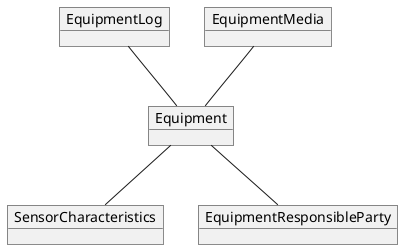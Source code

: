@startuml
Object Equipment
Object SensorCharacteristics
Object EquipmentLog
Object EquipmentMedia
Object EquipmentResponsibleParty

Equipment -- SensorCharacteristics
Equipment -- EquipmentResponsibleParty
EquipmentLog -- Equipment
EquipmentMedia -- Equipment
@enduml
